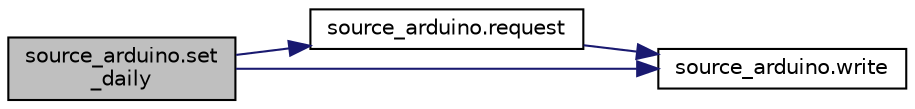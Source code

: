 digraph "source_arduino.set_daily"
{
 // LATEX_PDF_SIZE
  edge [fontname="Helvetica",fontsize="10",labelfontname="Helvetica",labelfontsize="10"];
  node [fontname="Helvetica",fontsize="10",shape=record];
  rankdir="LR";
  Node1 [label="source_arduino.set\l_daily",height=0.2,width=0.4,color="black", fillcolor="grey75", style="filled", fontcolor="black",tooltip="Sets the Arduino to Pre-scheduled - Daily mode as well as the parameters necessary."];
  Node1 -> Node2 [color="midnightblue",fontsize="10",style="solid",fontname="Helvetica"];
  Node2 [label="source_arduino.request",height=0.2,width=0.4,color="black", fillcolor="white", style="filled",URL="$namespacesource__arduino.html#ac92c159ebe91839c5c4da6959d1994eb",tooltip="Writes to serial buffer expecting a response."];
  Node2 -> Node3 [color="midnightblue",fontsize="10",style="solid",fontname="Helvetica"];
  Node3 [label="source_arduino.write",height=0.2,width=0.4,color="black", fillcolor="white", style="filled",URL="$namespacesource__arduino.html#aa333b088dd196de99129630125bc7795",tooltip="Writes to serial buffer."];
  Node1 -> Node3 [color="midnightblue",fontsize="10",style="solid",fontname="Helvetica"];
}
